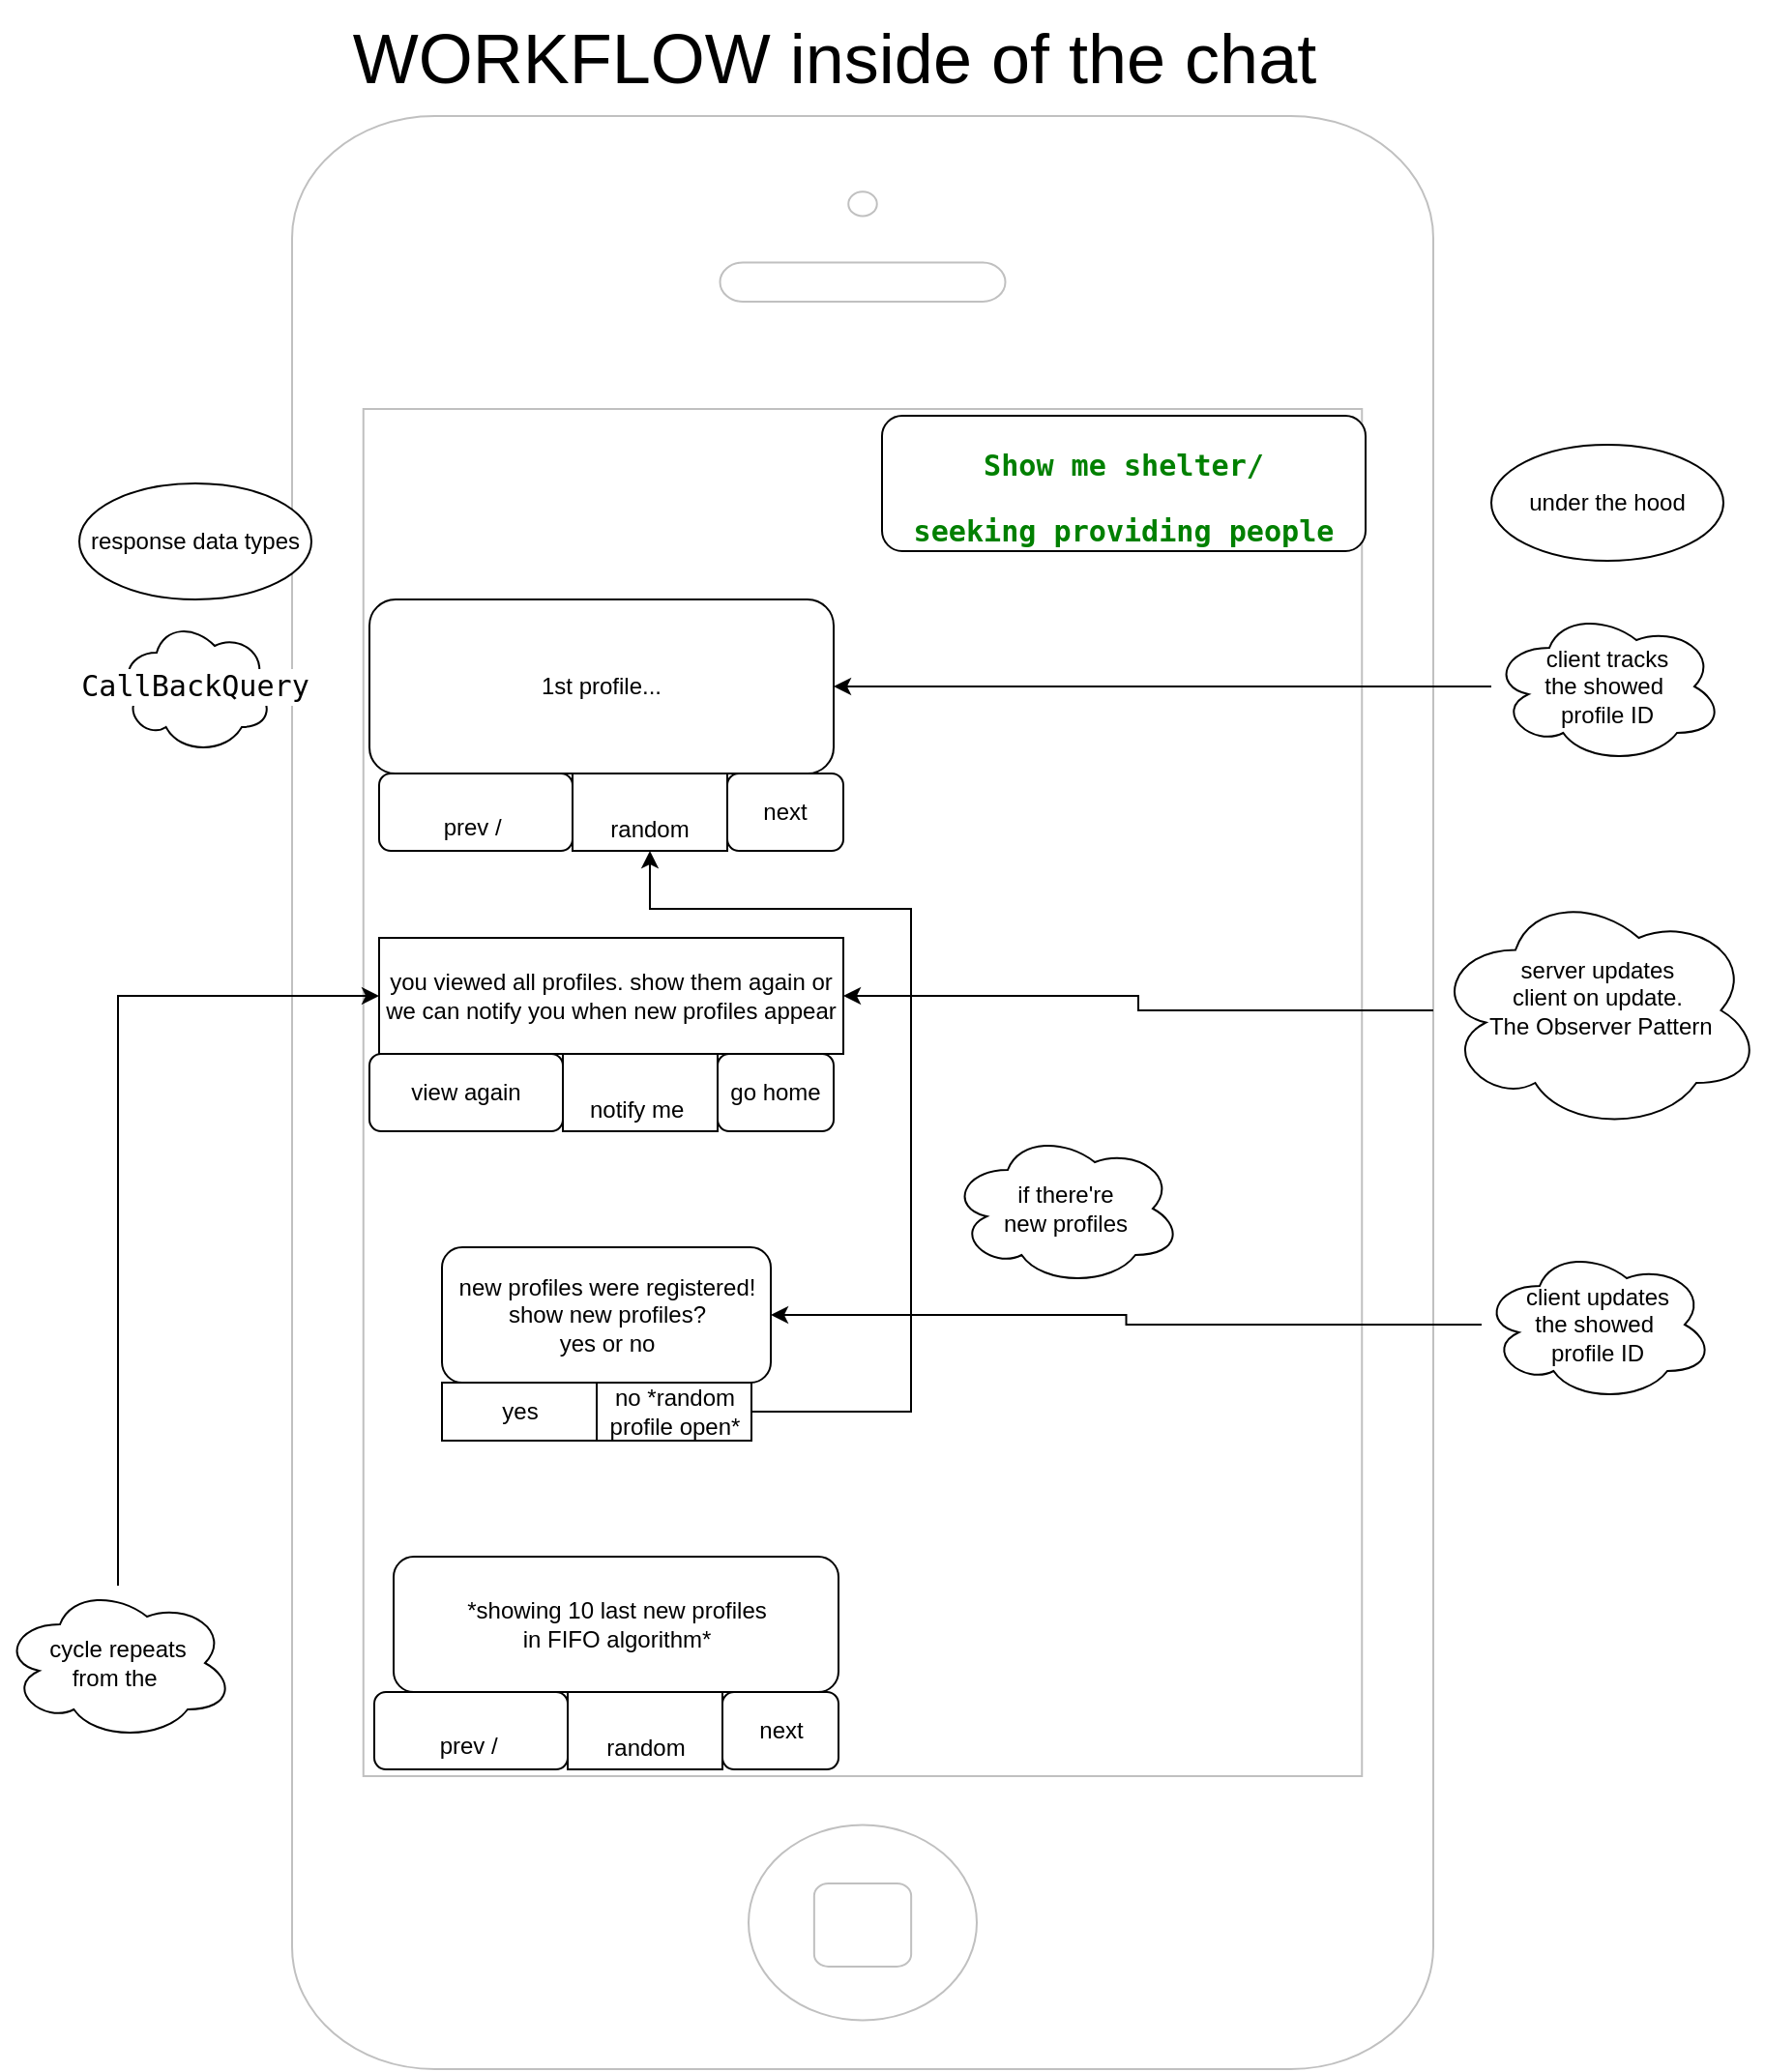 <mxfile version="20.2.5" type="device"><diagram id="ZsKdI-0R1HnwtWlFsYmx" name="Page-1"><mxGraphModel dx="3152" dy="2254" grid="1" gridSize="10" guides="1" tooltips="1" connect="1" arrows="1" fold="1" page="1" pageScale="1" pageWidth="850" pageHeight="1100" math="0" shadow="0"><root><mxCell id="0"/><mxCell id="1" parent="0"/><mxCell id="PCtTGQfA3kJ4qA2RiDou-45" value="" style="html=1;verticalLabelPosition=bottom;labelBackgroundColor=#ffffff;verticalAlign=top;shadow=0;dashed=0;strokeWidth=1;shape=mxgraph.ios7.misc.iphone;strokeColor=#c0c0c0;fontSize=12;" vertex="1" parent="1"><mxGeometry x="70" y="-80" width="590" height="1010" as="geometry"/></mxCell><mxCell id="PCtTGQfA3kJ4qA2RiDou-1" value="&lt;pre style=&quot;background-color: rgb(255, 255, 255); font-family: &amp;quot;JetBrains Mono&amp;quot;, monospace; font-size: 11.3pt;&quot;&gt;&lt;span style=&quot;color:#008000;font-weight:bold;&quot;&gt;Show me shelter/&lt;/span&gt;&lt;/pre&gt;&lt;font face=&quot;JetBrains Mono, monospace&quot; color=&quot;#008000&quot;&gt;&lt;span style=&quot;font-size: 15.067px;&quot;&gt;&lt;b&gt;seeking&lt;/b&gt;&lt;/span&gt;&lt;/font&gt;&lt;span style=&quot;color: rgb(0, 128, 0); font-weight: bold; background-color: rgb(255, 255, 255); font-family: &amp;quot;JetBrains Mono&amp;quot;, monospace; font-size: 11.3pt;&quot;&gt;&amp;nbsp;providing people&lt;/span&gt;&lt;font face=&quot;JetBrains Mono, monospace&quot; color=&quot;#008000&quot;&gt;&lt;span style=&quot;font-size: 15.067px;&quot;&gt;&lt;b&gt;&lt;br&gt;&lt;/b&gt;&lt;/span&gt;&lt;/font&gt;" style="rounded=1;whiteSpace=wrap;html=1;" vertex="1" parent="1"><mxGeometry x="375" y="75" width="250" height="70" as="geometry"/></mxCell><mxCell id="PCtTGQfA3kJ4qA2RiDou-3" value="1st profile..." style="rounded=1;whiteSpace=wrap;html=1;" vertex="1" parent="1"><mxGeometry x="110" y="170" width="240" height="90" as="geometry"/></mxCell><mxCell id="PCtTGQfA3kJ4qA2RiDou-5" value="&lt;br&gt;prev /&amp;nbsp;" style="rounded=1;whiteSpace=wrap;html=1;" vertex="1" parent="1"><mxGeometry x="112.5" y="735" width="100" height="40" as="geometry"/></mxCell><mxCell id="PCtTGQfA3kJ4qA2RiDou-7" value="next" style="rounded=1;whiteSpace=wrap;html=1;" vertex="1" parent="1"><mxGeometry x="292.5" y="735" width="60" height="40" as="geometry"/></mxCell><mxCell id="PCtTGQfA3kJ4qA2RiDou-8" value="new profiles were registered! show new profiles?&lt;br&gt;yes or no" style="rounded=1;whiteSpace=wrap;html=1;" vertex="1" parent="1"><mxGeometry x="147.5" y="505" width="170" height="70" as="geometry"/></mxCell><mxCell id="PCtTGQfA3kJ4qA2RiDou-10" value="*showing 10 last new profiles&lt;br&gt;in FIFO algorithm*" style="rounded=1;whiteSpace=wrap;html=1;" vertex="1" parent="1"><mxGeometry x="122.5" y="665" width="230" height="70" as="geometry"/></mxCell><mxCell id="PCtTGQfA3kJ4qA2RiDou-52" style="edgeStyle=orthogonalEdgeStyle;rounded=0;orthogonalLoop=1;jettySize=auto;html=1;fontSize=12;" edge="1" parent="1" source="PCtTGQfA3kJ4qA2RiDou-11" target="PCtTGQfA3kJ4qA2RiDou-3"><mxGeometry relative="1" as="geometry"/></mxCell><mxCell id="PCtTGQfA3kJ4qA2RiDou-11" value="client tracks&lt;br&gt;the showed&amp;nbsp;&lt;br&gt;profile ID" style="ellipse;shape=cloud;whiteSpace=wrap;html=1;" vertex="1" parent="1"><mxGeometry x="690" y="175" width="120" height="80" as="geometry"/></mxCell><mxCell id="PCtTGQfA3kJ4qA2RiDou-54" style="edgeStyle=orthogonalEdgeStyle;rounded=0;orthogonalLoop=1;jettySize=auto;html=1;fontSize=12;" edge="1" parent="1" source="PCtTGQfA3kJ4qA2RiDou-13" target="PCtTGQfA3kJ4qA2RiDou-8"><mxGeometry relative="1" as="geometry"/></mxCell><mxCell id="PCtTGQfA3kJ4qA2RiDou-13" value="client updates&lt;br&gt;the showed&amp;nbsp;&lt;br&gt;profile ID" style="ellipse;shape=cloud;whiteSpace=wrap;html=1;" vertex="1" parent="1"><mxGeometry x="685" y="505" width="120" height="80" as="geometry"/></mxCell><mxCell id="PCtTGQfA3kJ4qA2RiDou-15" value="&lt;font style=&quot;font-size: 36px;&quot;&gt;WORKFLOW inside of the chat&lt;/font&gt;" style="text;html=1;align=center;verticalAlign=middle;resizable=0;points=[];autosize=1;strokeColor=none;fillColor=none;" vertex="1" parent="1"><mxGeometry x="90" y="-140" width="520" height="60" as="geometry"/></mxCell><mxCell id="PCtTGQfA3kJ4qA2RiDou-16" value="&lt;font style=&quot;font-size: 12px;&quot;&gt;random&lt;/font&gt;" style="whiteSpace=wrap;html=1;fontSize=36;" vertex="1" parent="1"><mxGeometry x="212.5" y="735" width="80" height="40" as="geometry"/></mxCell><mxCell id="PCtTGQfA3kJ4qA2RiDou-17" value="&lt;pre style=&quot;background-color: rgb(255, 255, 255); font-family: &amp;quot;JetBrains Mono&amp;quot;, monospace; font-size: 11.3pt;&quot;&gt;CallBackQuery&lt;/pre&gt;" style="ellipse;shape=cloud;whiteSpace=wrap;html=1;fontSize=12;" vertex="1" parent="1"><mxGeometry x="-20" y="180" width="80" height="70" as="geometry"/></mxCell><mxCell id="PCtTGQfA3kJ4qA2RiDou-28" value="under the hood" style="ellipse;whiteSpace=wrap;html=1;fontSize=12;" vertex="1" parent="1"><mxGeometry x="690" y="90" width="120" height="60" as="geometry"/></mxCell><mxCell id="PCtTGQfA3kJ4qA2RiDou-29" value="response data types" style="ellipse;whiteSpace=wrap;html=1;fontSize=12;" vertex="1" parent="1"><mxGeometry x="-40" y="110" width="120" height="60" as="geometry"/></mxCell><mxCell id="PCtTGQfA3kJ4qA2RiDou-30" value="&lt;br&gt;prev /&amp;nbsp;" style="rounded=1;whiteSpace=wrap;html=1;" vertex="1" parent="1"><mxGeometry x="115" y="260" width="100" height="40" as="geometry"/></mxCell><mxCell id="PCtTGQfA3kJ4qA2RiDou-31" value="next" style="rounded=1;whiteSpace=wrap;html=1;" vertex="1" parent="1"><mxGeometry x="295" y="260" width="60" height="40" as="geometry"/></mxCell><mxCell id="PCtTGQfA3kJ4qA2RiDou-32" value="&lt;font style=&quot;font-size: 12px;&quot;&gt;random&lt;/font&gt;" style="whiteSpace=wrap;html=1;fontSize=36;" vertex="1" parent="1"><mxGeometry x="215" y="260" width="80" height="40" as="geometry"/></mxCell><mxCell id="PCtTGQfA3kJ4qA2RiDou-33" value="you viewed all profiles. show them again or we can notify you when new profiles appear" style="whiteSpace=wrap;html=1;fontSize=12;" vertex="1" parent="1"><mxGeometry x="115" y="345" width="240" height="60" as="geometry"/></mxCell><mxCell id="PCtTGQfA3kJ4qA2RiDou-34" value="view again" style="rounded=1;whiteSpace=wrap;html=1;" vertex="1" parent="1"><mxGeometry x="110" y="405" width="100" height="40" as="geometry"/></mxCell><mxCell id="PCtTGQfA3kJ4qA2RiDou-35" value="go home" style="rounded=1;whiteSpace=wrap;html=1;" vertex="1" parent="1"><mxGeometry x="290" y="405" width="60" height="40" as="geometry"/></mxCell><mxCell id="PCtTGQfA3kJ4qA2RiDou-36" value="&lt;span style=&quot;font-size: 12px;&quot;&gt;notify me&amp;nbsp;&lt;/span&gt;" style="whiteSpace=wrap;html=1;fontSize=36;" vertex="1" parent="1"><mxGeometry x="210" y="405" width="80" height="40" as="geometry"/></mxCell><mxCell id="PCtTGQfA3kJ4qA2RiDou-53" style="edgeStyle=orthogonalEdgeStyle;rounded=0;orthogonalLoop=1;jettySize=auto;html=1;fontSize=12;" edge="1" parent="1" source="PCtTGQfA3kJ4qA2RiDou-38" target="PCtTGQfA3kJ4qA2RiDou-33"><mxGeometry relative="1" as="geometry"/></mxCell><mxCell id="PCtTGQfA3kJ4qA2RiDou-38" value="server updates &lt;br&gt;client on update.&lt;br&gt;&amp;nbsp;&lt;span style=&quot;background-color: initial;&quot;&gt;The Observer Pattern&lt;br&gt;&lt;br&gt;&lt;/span&gt;" style="ellipse;shape=cloud;whiteSpace=wrap;html=1;" vertex="1" parent="1"><mxGeometry x="660" y="320" width="170" height="125" as="geometry"/></mxCell><mxCell id="PCtTGQfA3kJ4qA2RiDou-39" value="if there're &lt;br&gt;new profiles" style="ellipse;shape=cloud;whiteSpace=wrap;html=1;" vertex="1" parent="1"><mxGeometry x="410" y="445" width="120" height="80" as="geometry"/></mxCell><mxCell id="PCtTGQfA3kJ4qA2RiDou-41" value="yes" style="whiteSpace=wrap;html=1;fontSize=12;" vertex="1" parent="1"><mxGeometry x="147.5" y="575" width="80" height="30" as="geometry"/></mxCell><mxCell id="PCtTGQfA3kJ4qA2RiDou-56" style="edgeStyle=orthogonalEdgeStyle;rounded=0;orthogonalLoop=1;jettySize=auto;html=1;fontSize=12;" edge="1" parent="1" source="PCtTGQfA3kJ4qA2RiDou-42" target="PCtTGQfA3kJ4qA2RiDou-32"><mxGeometry relative="1" as="geometry"><Array as="points"><mxPoint x="390" y="590"/><mxPoint x="390" y="330"/><mxPoint x="255" y="330"/></Array></mxGeometry></mxCell><mxCell id="PCtTGQfA3kJ4qA2RiDou-42" value="no *random profile open*" style="whiteSpace=wrap;html=1;fontSize=12;" vertex="1" parent="1"><mxGeometry x="227.5" y="575" width="80" height="30" as="geometry"/></mxCell><mxCell id="PCtTGQfA3kJ4qA2RiDou-55" style="edgeStyle=orthogonalEdgeStyle;rounded=0;orthogonalLoop=1;jettySize=auto;html=1;entryX=0;entryY=0.5;entryDx=0;entryDy=0;fontSize=12;" edge="1" parent="1" source="PCtTGQfA3kJ4qA2RiDou-43" target="PCtTGQfA3kJ4qA2RiDou-33"><mxGeometry relative="1" as="geometry"><Array as="points"><mxPoint x="-20" y="375"/></Array></mxGeometry></mxCell><mxCell id="PCtTGQfA3kJ4qA2RiDou-43" value="cycle repeats &lt;br&gt;from the&amp;nbsp;" style="ellipse;shape=cloud;whiteSpace=wrap;html=1;" vertex="1" parent="1"><mxGeometry x="-80" y="680" width="120" height="80" as="geometry"/></mxCell></root></mxGraphModel></diagram></mxfile>